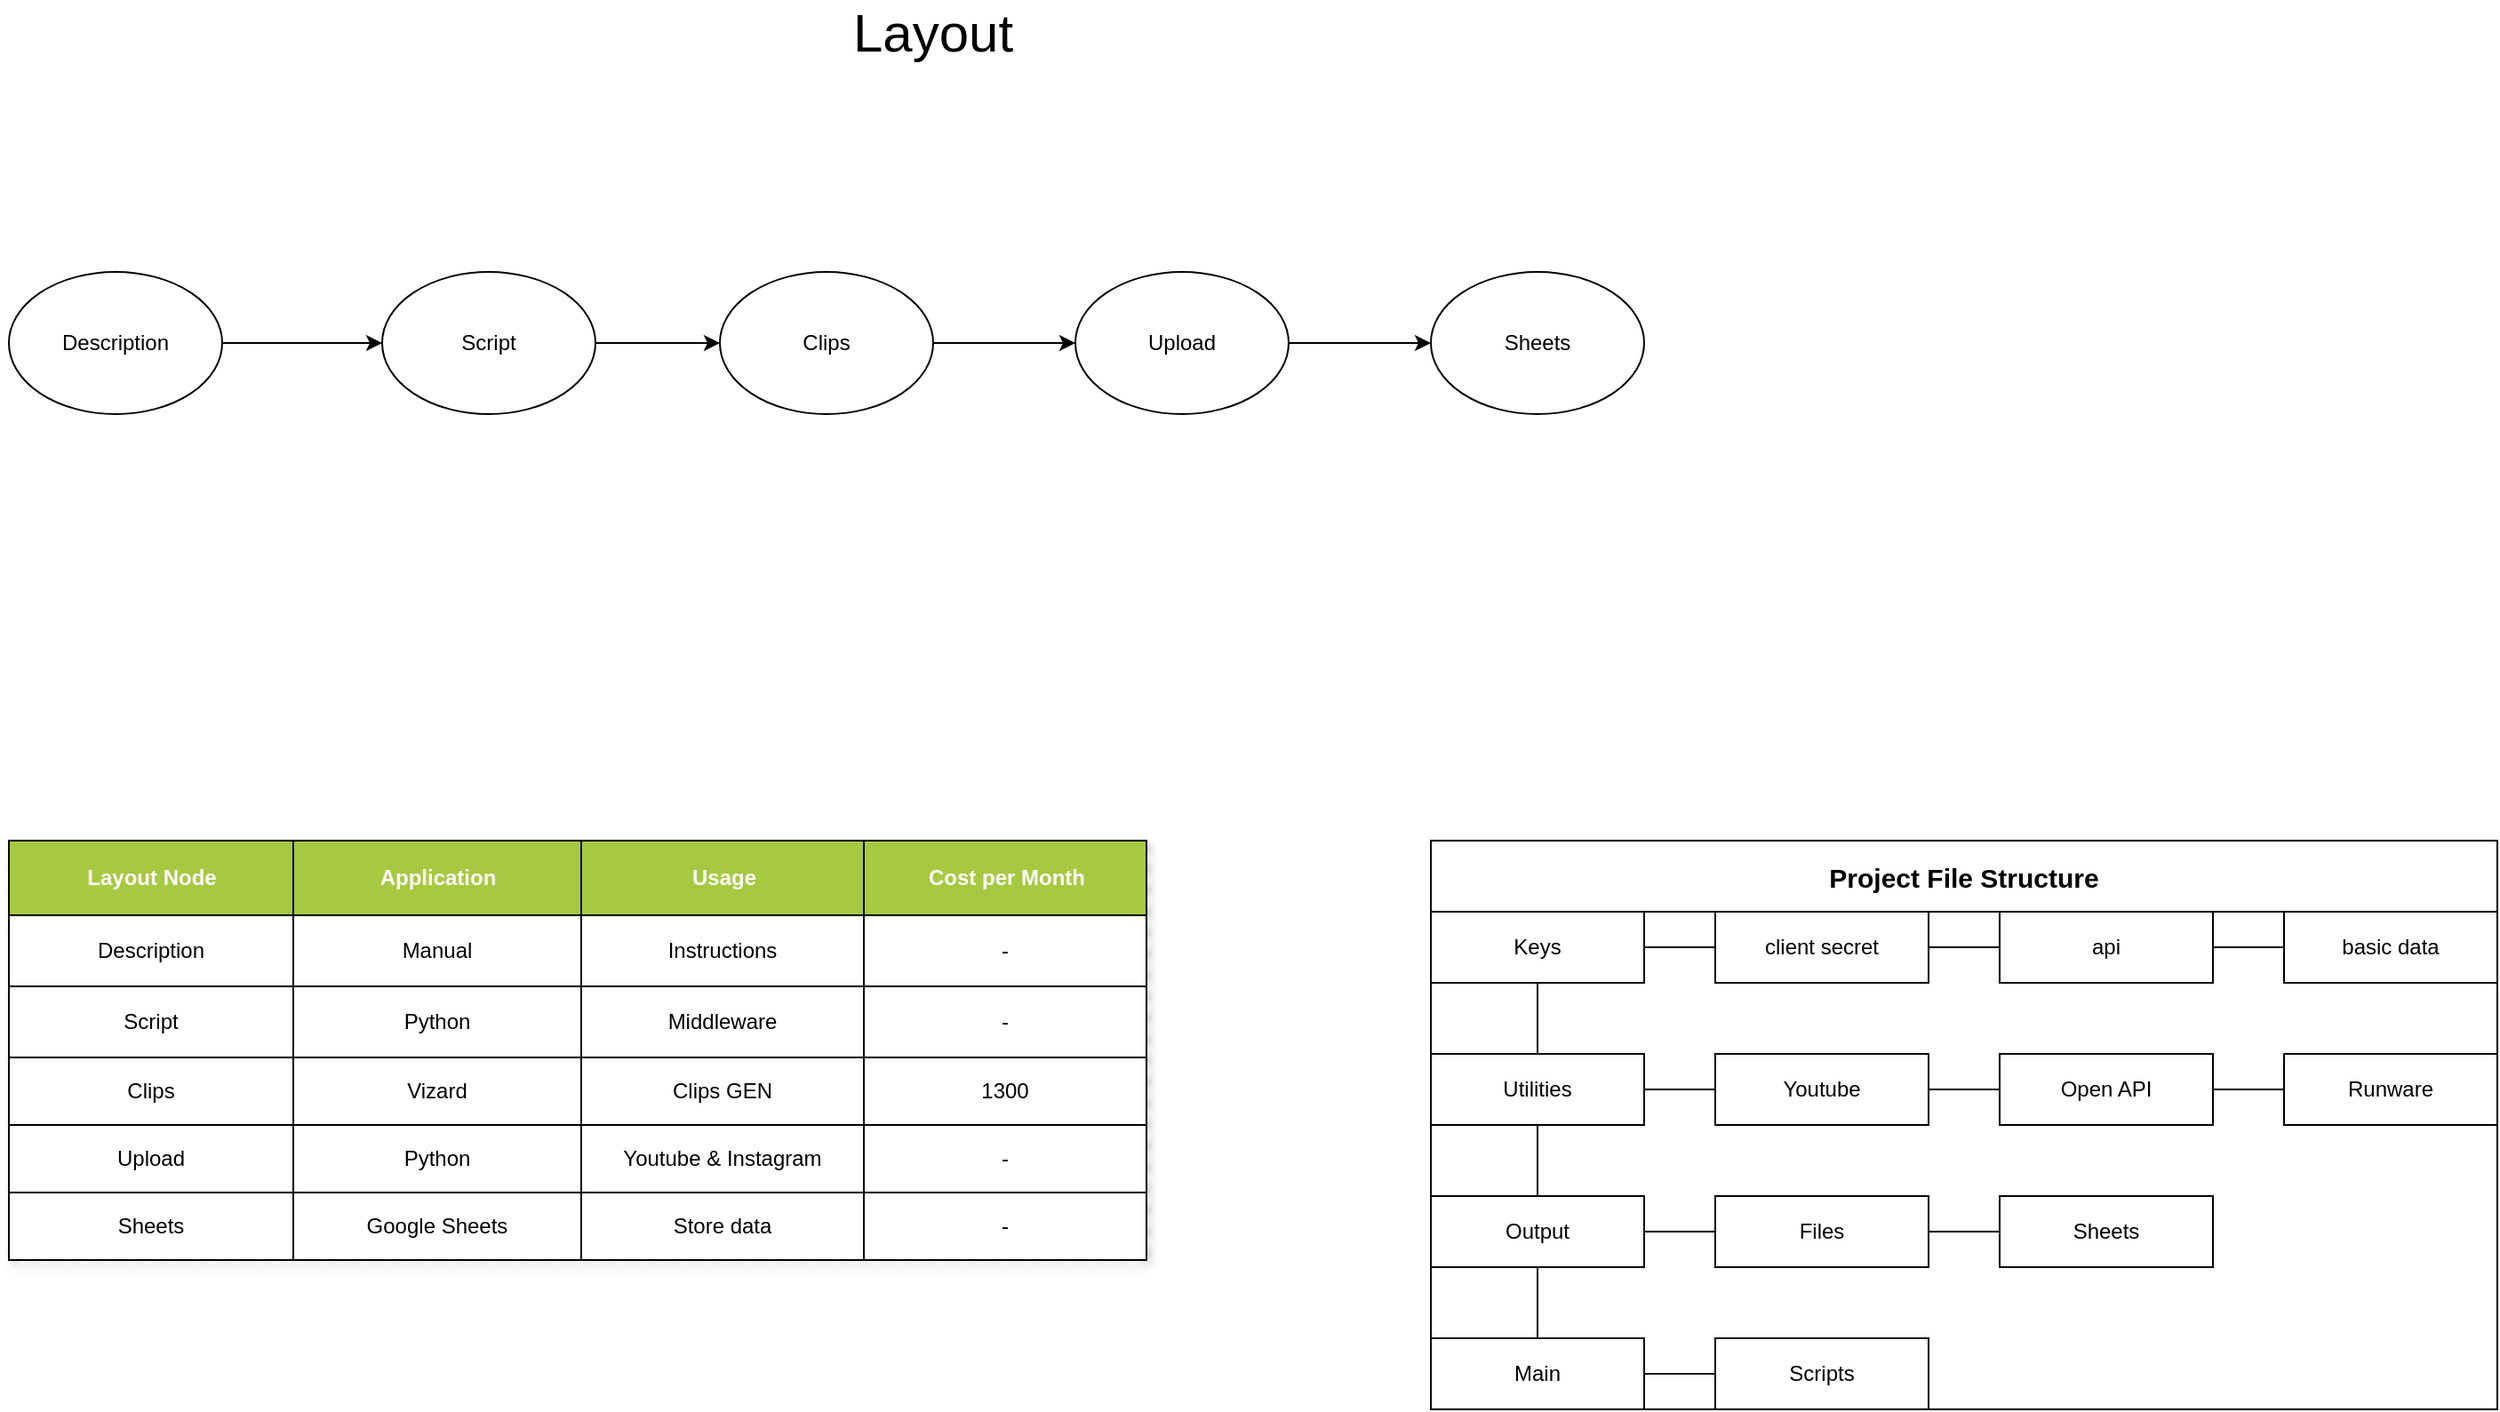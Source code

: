 <mxfile>
    <diagram id="mcu_JlfxQy7UYC2lfnmU" name="Page-1">
        <mxGraphModel dx="2279" dy="943" grid="1" gridSize="10" guides="1" tooltips="1" connect="1" arrows="1" fold="1" page="1" pageScale="1" pageWidth="850" pageHeight="1100" math="0" shadow="0">
            <root>
                <mxCell id="0"/>
                <mxCell id="1" parent="0"/>
                <mxCell id="64" value="Project File Structure" style="swimlane;startSize=40;horizontal=1;containerType=tree;fontSize=15;movable=1;resizable=1;rotatable=1;deletable=1;editable=1;locked=0;connectable=1;" parent="1" vertex="1">
                    <mxGeometry y="640" width="600" height="320" as="geometry">
                        <mxRectangle x="200" y="40" width="150" height="40" as="alternateBounds"/>
                    </mxGeometry>
                </mxCell>
                <mxCell id="66" value="Keys" style="whiteSpace=wrap;html=1;treeFolding=1;treeMoving=1;newEdgeStyle={&quot;edgeStyle&quot;:&quot;elbowEdgeStyle&quot;,&quot;startArrow&quot;:&quot;none&quot;,&quot;endArrow&quot;:&quot;none&quot;};movable=1;resizable=1;rotatable=1;deletable=1;editable=1;locked=0;connectable=1;" parent="64" vertex="1">
                    <mxGeometry y="40" width="120" height="40" as="geometry"/>
                </mxCell>
                <mxCell id="75" value="" style="edgeStyle=elbowEdgeStyle;html=1;elbow=vertical;startArrow=none;endArrow=none;movable=1;resizable=1;rotatable=1;deletable=1;editable=1;locked=0;connectable=1;" parent="64" edge="1">
                    <mxGeometry relative="1" as="geometry">
                        <mxPoint x="60" y="80" as="sourcePoint"/>
                        <mxPoint x="60" y="120" as="targetPoint"/>
                    </mxGeometry>
                </mxCell>
                <mxCell id="76" value="Utilities" style="whiteSpace=wrap;html=1;treeFolding=1;treeMoving=1;newEdgeStyle={&quot;edgeStyle&quot;:&quot;elbowEdgeStyle&quot;,&quot;startArrow&quot;:&quot;none&quot;,&quot;endArrow&quot;:&quot;none&quot;};movable=1;resizable=1;rotatable=1;deletable=1;editable=1;locked=0;connectable=1;" parent="64" vertex="1">
                    <mxGeometry y="120" width="120" height="40" as="geometry"/>
                </mxCell>
                <mxCell id="77" value="" style="edgeStyle=elbowEdgeStyle;html=1;elbow=vertical;startArrow=none;endArrow=none;movable=1;resizable=1;rotatable=1;deletable=1;editable=1;locked=0;connectable=1;" parent="64" edge="1">
                    <mxGeometry relative="1" as="geometry">
                        <mxPoint x="60" y="160" as="sourcePoint"/>
                        <mxPoint x="60" y="200" as="targetPoint"/>
                    </mxGeometry>
                </mxCell>
                <mxCell id="78" value="Output" style="whiteSpace=wrap;html=1;treeFolding=1;treeMoving=1;newEdgeStyle={&quot;edgeStyle&quot;:&quot;elbowEdgeStyle&quot;,&quot;startArrow&quot;:&quot;none&quot;,&quot;endArrow&quot;:&quot;none&quot;};movable=1;resizable=1;rotatable=1;deletable=1;editable=1;locked=0;connectable=1;" parent="64" vertex="1">
                    <mxGeometry y="200" width="120" height="40" as="geometry"/>
                </mxCell>
                <mxCell id="79" value="" style="edgeStyle=elbowEdgeStyle;html=1;elbow=vertical;startArrow=none;endArrow=none;movable=1;resizable=1;rotatable=1;deletable=1;editable=1;locked=0;connectable=1;" parent="64" edge="1">
                    <mxGeometry relative="1" as="geometry">
                        <mxPoint x="60" y="240" as="sourcePoint"/>
                        <mxPoint x="60" y="280" as="targetPoint"/>
                    </mxGeometry>
                </mxCell>
                <mxCell id="80" value="Main" style="whiteSpace=wrap;html=1;treeFolding=1;treeMoving=1;newEdgeStyle={&quot;edgeStyle&quot;:&quot;elbowEdgeStyle&quot;,&quot;startArrow&quot;:&quot;none&quot;,&quot;endArrow&quot;:&quot;none&quot;};movable=1;resizable=1;rotatable=1;deletable=1;editable=1;locked=0;connectable=1;" parent="64" vertex="1">
                    <mxGeometry y="280" width="120" height="40" as="geometry"/>
                </mxCell>
                <mxCell id="81" value="" style="edgeStyle=elbowEdgeStyle;html=1;elbow=horizontal;startArrow=none;endArrow=none;movable=1;resizable=1;rotatable=1;deletable=1;editable=1;locked=0;connectable=1;" parent="64" edge="1">
                    <mxGeometry relative="1" as="geometry">
                        <mxPoint x="120" y="60" as="sourcePoint"/>
                        <mxPoint x="160" y="60" as="targetPoint"/>
                    </mxGeometry>
                </mxCell>
                <mxCell id="82" value="client secret" style="whiteSpace=wrap;html=1;treeFolding=1;treeMoving=1;newEdgeStyle={&quot;edgeStyle&quot;:&quot;elbowEdgeStyle&quot;,&quot;startArrow&quot;:&quot;none&quot;,&quot;endArrow&quot;:&quot;none&quot;};movable=1;resizable=1;rotatable=1;deletable=1;editable=1;locked=0;connectable=1;" parent="64" vertex="1">
                    <mxGeometry x="160" y="40" width="120" height="40" as="geometry"/>
                </mxCell>
                <mxCell id="83" value="" style="edgeStyle=elbowEdgeStyle;html=1;elbow=horizontal;startArrow=none;endArrow=none;movable=1;resizable=1;rotatable=1;deletable=1;editable=1;locked=0;connectable=1;" parent="64" edge="1">
                    <mxGeometry relative="1" as="geometry">
                        <mxPoint x="280" y="60" as="sourcePoint"/>
                        <mxPoint x="320" y="60" as="targetPoint"/>
                    </mxGeometry>
                </mxCell>
                <mxCell id="84" value="api" style="whiteSpace=wrap;html=1;treeFolding=1;treeMoving=1;newEdgeStyle={&quot;edgeStyle&quot;:&quot;elbowEdgeStyle&quot;,&quot;startArrow&quot;:&quot;none&quot;,&quot;endArrow&quot;:&quot;none&quot;};movable=1;resizable=1;rotatable=1;deletable=1;editable=1;locked=0;connectable=1;" parent="64" vertex="1">
                    <mxGeometry x="320" y="40" width="120" height="40" as="geometry"/>
                </mxCell>
                <mxCell id="85" value="" style="edgeStyle=elbowEdgeStyle;html=1;elbow=horizontal;startArrow=none;endArrow=none;movable=1;resizable=1;rotatable=1;deletable=1;editable=1;locked=0;connectable=1;" parent="64" edge="1">
                    <mxGeometry relative="1" as="geometry">
                        <mxPoint x="440" y="60" as="sourcePoint"/>
                        <mxPoint x="480" y="60" as="targetPoint"/>
                    </mxGeometry>
                </mxCell>
                <mxCell id="86" value="basic data" style="whiteSpace=wrap;html=1;treeFolding=1;treeMoving=1;newEdgeStyle={&quot;edgeStyle&quot;:&quot;elbowEdgeStyle&quot;,&quot;startArrow&quot;:&quot;none&quot;,&quot;endArrow&quot;:&quot;none&quot;};movable=1;resizable=1;rotatable=1;deletable=1;editable=1;locked=0;connectable=1;" parent="64" vertex="1">
                    <mxGeometry x="480" y="40" width="120" height="40" as="geometry"/>
                </mxCell>
                <mxCell id="90" value="" style="edgeStyle=elbowEdgeStyle;html=1;elbow=vertical;startArrow=none;endArrow=none;exitX=1;exitY=0.5;exitDx=0;exitDy=0;movable=1;resizable=1;rotatable=1;deletable=1;editable=1;locked=0;connectable=1;" parent="64" target="91" edge="1">
                    <mxGeometry relative="1" as="geometry">
                        <mxPoint x="120" y="140" as="sourcePoint"/>
                    </mxGeometry>
                </mxCell>
                <mxCell id="91" value="Youtube" style="whiteSpace=wrap;html=1;treeFolding=1;treeMoving=1;newEdgeStyle={&quot;edgeStyle&quot;:&quot;elbowEdgeStyle&quot;,&quot;startArrow&quot;:&quot;none&quot;,&quot;endArrow&quot;:&quot;none&quot;};movable=1;resizable=1;rotatable=1;deletable=1;editable=1;locked=0;connectable=1;" parent="64" vertex="1">
                    <mxGeometry x="160" y="120" width="120" height="40" as="geometry"/>
                </mxCell>
                <mxCell id="92" value="" style="edgeStyle=elbowEdgeStyle;html=1;elbow=vertical;startArrow=none;endArrow=none;exitX=1;exitY=0.5;exitDx=0;exitDy=0;movable=1;resizable=1;rotatable=1;deletable=1;editable=1;locked=0;connectable=1;" parent="64" source="91" target="93" edge="1">
                    <mxGeometry relative="1" as="geometry">
                        <mxPoint x="360" y="340" as="sourcePoint"/>
                    </mxGeometry>
                </mxCell>
                <mxCell id="93" value="Open API" style="whiteSpace=wrap;html=1;treeFolding=1;treeMoving=1;newEdgeStyle={&quot;edgeStyle&quot;:&quot;elbowEdgeStyle&quot;,&quot;startArrow&quot;:&quot;none&quot;,&quot;endArrow&quot;:&quot;none&quot;};movable=1;resizable=1;rotatable=1;deletable=1;editable=1;locked=0;connectable=1;" parent="64" vertex="1">
                    <mxGeometry x="320" y="120" width="120" height="40" as="geometry"/>
                </mxCell>
                <mxCell id="94" value="" style="edgeStyle=elbowEdgeStyle;html=1;elbow=vertical;startArrow=none;endArrow=none;exitX=1;exitY=0.5;exitDx=0;exitDy=0;movable=1;resizable=1;rotatable=1;deletable=1;editable=1;locked=0;connectable=1;" parent="64" source="93" edge="1">
                    <mxGeometry relative="1" as="geometry">
                        <mxPoint x="520" y="340" as="sourcePoint"/>
                        <mxPoint x="480" y="139.857" as="targetPoint"/>
                    </mxGeometry>
                </mxCell>
                <mxCell id="95" value="Runware" style="whiteSpace=wrap;html=1;treeFolding=1;treeMoving=1;newEdgeStyle={&quot;edgeStyle&quot;:&quot;elbowEdgeStyle&quot;,&quot;startArrow&quot;:&quot;none&quot;,&quot;endArrow&quot;:&quot;none&quot;};movable=1;resizable=1;rotatable=1;deletable=1;editable=1;locked=0;connectable=1;" parent="64" vertex="1">
                    <mxGeometry x="480" y="120" width="120" height="40" as="geometry"/>
                </mxCell>
                <mxCell id="96" value="" style="edgeStyle=elbowEdgeStyle;html=1;elbow=vertical;startArrow=none;endArrow=none;exitX=1;exitY=0.5;exitDx=0;exitDy=0;movable=1;resizable=1;rotatable=1;deletable=1;editable=1;locked=0;connectable=1;" parent="64" target="97" edge="1">
                    <mxGeometry relative="1" as="geometry">
                        <mxPoint x="120" y="220" as="sourcePoint"/>
                    </mxGeometry>
                </mxCell>
                <mxCell id="97" value="Files" style="whiteSpace=wrap;html=1;treeFolding=1;treeMoving=1;newEdgeStyle={&quot;edgeStyle&quot;:&quot;elbowEdgeStyle&quot;,&quot;startArrow&quot;:&quot;none&quot;,&quot;endArrow&quot;:&quot;none&quot;};movable=1;resizable=1;rotatable=1;deletable=1;editable=1;locked=0;connectable=1;" parent="64" vertex="1">
                    <mxGeometry x="160" y="200" width="120" height="40" as="geometry"/>
                </mxCell>
                <mxCell id="98" value="" style="edgeStyle=elbowEdgeStyle;html=1;elbow=vertical;startArrow=none;endArrow=none;exitX=1;exitY=0.5;exitDx=0;exitDy=0;movable=1;resizable=1;rotatable=1;deletable=1;editable=1;locked=0;connectable=1;" parent="64" source="97" target="99" edge="1">
                    <mxGeometry relative="1" as="geometry">
                        <mxPoint x="360" y="420" as="sourcePoint"/>
                    </mxGeometry>
                </mxCell>
                <mxCell id="99" value="Sheets" style="whiteSpace=wrap;html=1;treeFolding=1;treeMoving=1;newEdgeStyle={&quot;edgeStyle&quot;:&quot;elbowEdgeStyle&quot;,&quot;startArrow&quot;:&quot;none&quot;,&quot;endArrow&quot;:&quot;none&quot;};movable=1;resizable=1;rotatable=1;deletable=1;editable=1;locked=0;connectable=1;" parent="64" vertex="1">
                    <mxGeometry x="320" y="200" width="120" height="40" as="geometry"/>
                </mxCell>
                <mxCell id="102" value="" style="edgeStyle=elbowEdgeStyle;html=1;elbow=vertical;startArrow=none;endArrow=none;exitX=1;exitY=0.5;exitDx=0;exitDy=0;movable=1;resizable=1;rotatable=1;deletable=1;editable=1;locked=0;connectable=1;" parent="64" target="103" edge="1">
                    <mxGeometry relative="1" as="geometry">
                        <mxPoint x="120" y="300" as="sourcePoint"/>
                    </mxGeometry>
                </mxCell>
                <mxCell id="103" value="Scripts" style="whiteSpace=wrap;html=1;treeFolding=1;treeMoving=1;newEdgeStyle={&quot;edgeStyle&quot;:&quot;elbowEdgeStyle&quot;,&quot;startArrow&quot;:&quot;none&quot;,&quot;endArrow&quot;:&quot;none&quot;};movable=1;resizable=1;rotatable=1;deletable=1;editable=1;locked=0;connectable=1;" parent="64" vertex="1">
                    <mxGeometry x="160" y="280" width="120" height="40" as="geometry"/>
                </mxCell>
                <mxCell id="144" value="Assets" style="childLayout=tableLayout;recursiveResize=0;shadow=1;fillStyle=dots;" parent="1" vertex="1">
                    <mxGeometry x="-800" y="640" width="640" height="236" as="geometry"/>
                </mxCell>
                <mxCell id="145" style="shape=tableRow;horizontal=0;startSize=0;swimlaneHead=0;swimlaneBody=0;top=0;left=0;bottom=0;right=0;dropTarget=0;collapsible=0;recursiveResize=0;expand=0;fontStyle=0;strokeColor=inherit;fillColor=#ffffff;" parent="144" vertex="1">
                    <mxGeometry width="640" height="42" as="geometry"/>
                </mxCell>
                <mxCell id="146" value="Layout Node" style="connectable=0;recursiveResize=0;strokeColor=inherit;fillColor=#A7C942;align=center;fontStyle=1;fontColor=#FFFFFF;html=1;" parent="145" vertex="1">
                    <mxGeometry width="160" height="42" as="geometry">
                        <mxRectangle width="160" height="42" as="alternateBounds"/>
                    </mxGeometry>
                </mxCell>
                <mxCell id="147" value="Application" style="connectable=0;recursiveResize=0;strokeColor=inherit;fillColor=#A7C942;align=center;fontStyle=1;fontColor=#FFFFFF;html=1;" parent="145" vertex="1">
                    <mxGeometry x="160" width="162" height="42" as="geometry">
                        <mxRectangle width="162" height="42" as="alternateBounds"/>
                    </mxGeometry>
                </mxCell>
                <mxCell id="148" value="Usage" style="connectable=0;recursiveResize=0;strokeColor=inherit;fillColor=#A7C942;align=center;fontStyle=1;fontColor=#FFFFFF;html=1;" parent="145" vertex="1">
                    <mxGeometry x="322" width="159" height="42" as="geometry">
                        <mxRectangle width="159" height="42" as="alternateBounds"/>
                    </mxGeometry>
                </mxCell>
                <mxCell id="229" value="Cost per Month" style="connectable=0;recursiveResize=0;strokeColor=inherit;fillColor=#A7C942;align=center;fontStyle=1;fontColor=#FFFFFF;html=1;" parent="145" vertex="1">
                    <mxGeometry x="481" width="159" height="42" as="geometry">
                        <mxRectangle width="159" height="42" as="alternateBounds"/>
                    </mxGeometry>
                </mxCell>
                <mxCell id="149" value="" style="shape=tableRow;horizontal=0;startSize=0;swimlaneHead=0;swimlaneBody=0;top=0;left=0;bottom=0;right=0;dropTarget=0;collapsible=0;recursiveResize=0;expand=0;fontStyle=0;strokeColor=inherit;fillColor=#ffffff;" parent="144" vertex="1">
                    <mxGeometry y="42" width="640" height="40" as="geometry"/>
                </mxCell>
                <mxCell id="150" value="Description" style="connectable=0;recursiveResize=0;strokeColor=inherit;fillColor=inherit;align=center;whiteSpace=wrap;html=1;" parent="149" vertex="1">
                    <mxGeometry width="160" height="40" as="geometry">
                        <mxRectangle width="160" height="40" as="alternateBounds"/>
                    </mxGeometry>
                </mxCell>
                <mxCell id="151" value="Manual" style="connectable=0;recursiveResize=0;strokeColor=inherit;fillColor=inherit;align=center;whiteSpace=wrap;html=1;" parent="149" vertex="1">
                    <mxGeometry x="160" width="162" height="40" as="geometry">
                        <mxRectangle width="162" height="40" as="alternateBounds"/>
                    </mxGeometry>
                </mxCell>
                <mxCell id="152" value="Instructions" style="connectable=0;recursiveResize=0;strokeColor=inherit;fillColor=inherit;align=center;whiteSpace=wrap;html=1;" parent="149" vertex="1">
                    <mxGeometry x="322" width="159" height="40" as="geometry">
                        <mxRectangle width="159" height="40" as="alternateBounds"/>
                    </mxGeometry>
                </mxCell>
                <mxCell id="230" value="-" style="connectable=0;recursiveResize=0;strokeColor=inherit;fillColor=inherit;align=center;whiteSpace=wrap;html=1;" parent="149" vertex="1">
                    <mxGeometry x="481" width="159" height="40" as="geometry">
                        <mxRectangle width="159" height="40" as="alternateBounds"/>
                    </mxGeometry>
                </mxCell>
                <mxCell id="166" value="" style="shape=tableRow;horizontal=0;startSize=0;swimlaneHead=0;swimlaneBody=0;top=0;left=0;bottom=0;right=0;dropTarget=0;collapsible=0;recursiveResize=0;expand=0;fontStyle=0;strokeColor=inherit;fillColor=#ffffff;" parent="144" vertex="1">
                    <mxGeometry y="82" width="640" height="40" as="geometry"/>
                </mxCell>
                <mxCell id="167" value="Script" style="connectable=0;recursiveResize=0;strokeColor=inherit;fillColor=inherit;align=center;whiteSpace=wrap;html=1;" parent="166" vertex="1">
                    <mxGeometry width="160" height="40" as="geometry">
                        <mxRectangle width="160" height="40" as="alternateBounds"/>
                    </mxGeometry>
                </mxCell>
                <mxCell id="168" value="Python" style="connectable=0;recursiveResize=0;strokeColor=inherit;fillColor=inherit;align=center;whiteSpace=wrap;html=1;" parent="166" vertex="1">
                    <mxGeometry x="160" width="162" height="40" as="geometry">
                        <mxRectangle width="162" height="40" as="alternateBounds"/>
                    </mxGeometry>
                </mxCell>
                <mxCell id="169" value="Middleware" style="connectable=0;recursiveResize=0;strokeColor=inherit;fillColor=inherit;align=center;whiteSpace=wrap;html=1;" parent="166" vertex="1">
                    <mxGeometry x="322" width="159" height="40" as="geometry">
                        <mxRectangle width="159" height="40" as="alternateBounds"/>
                    </mxGeometry>
                </mxCell>
                <mxCell id="231" value="-" style="connectable=0;recursiveResize=0;strokeColor=inherit;fillColor=inherit;align=center;whiteSpace=wrap;html=1;" parent="166" vertex="1">
                    <mxGeometry x="481" width="159" height="40" as="geometry">
                        <mxRectangle width="159" height="40" as="alternateBounds"/>
                    </mxGeometry>
                </mxCell>
                <mxCell id="153" value="" style="shape=tableRow;horizontal=0;startSize=0;swimlaneHead=0;swimlaneBody=0;top=0;left=0;bottom=0;right=0;dropTarget=0;collapsible=0;recursiveResize=0;expand=0;fontStyle=1;strokeColor=inherit;fillColor=#EAF2D3;" parent="144" vertex="1">
                    <mxGeometry y="122" width="640" height="38" as="geometry"/>
                </mxCell>
                <mxCell id="154" value="Clips" style="connectable=0;recursiveResize=0;whiteSpace=wrap;html=1;" parent="153" vertex="1">
                    <mxGeometry width="160" height="38" as="geometry">
                        <mxRectangle width="160" height="38" as="alternateBounds"/>
                    </mxGeometry>
                </mxCell>
                <mxCell id="155" value="Vizard" style="connectable=0;recursiveResize=0;whiteSpace=wrap;html=1;" parent="153" vertex="1">
                    <mxGeometry x="160" width="162" height="38" as="geometry">
                        <mxRectangle width="162" height="38" as="alternateBounds"/>
                    </mxGeometry>
                </mxCell>
                <mxCell id="156" value="Clips GEN" style="connectable=0;recursiveResize=0;whiteSpace=wrap;html=1;" parent="153" vertex="1">
                    <mxGeometry x="322" width="159" height="38" as="geometry">
                        <mxRectangle width="159" height="38" as="alternateBounds"/>
                    </mxGeometry>
                </mxCell>
                <mxCell id="232" value="1300" style="connectable=0;recursiveResize=0;whiteSpace=wrap;html=1;" parent="153" vertex="1">
                    <mxGeometry x="481" width="159" height="38" as="geometry">
                        <mxRectangle width="159" height="38" as="alternateBounds"/>
                    </mxGeometry>
                </mxCell>
                <mxCell id="207" value="" style="shape=tableRow;horizontal=0;startSize=0;swimlaneHead=0;swimlaneBody=0;top=0;left=0;bottom=0;right=0;dropTarget=0;collapsible=0;recursiveResize=0;expand=0;fontStyle=1;strokeColor=inherit;fillColor=#EAF2D3;" parent="144" vertex="1">
                    <mxGeometry y="160" width="640" height="38" as="geometry"/>
                </mxCell>
                <mxCell id="208" value="Upload" style="connectable=0;recursiveResize=0;whiteSpace=wrap;html=1;" parent="207" vertex="1">
                    <mxGeometry width="160" height="38" as="geometry">
                        <mxRectangle width="160" height="38" as="alternateBounds"/>
                    </mxGeometry>
                </mxCell>
                <mxCell id="209" value="Python" style="connectable=0;recursiveResize=0;whiteSpace=wrap;html=1;" parent="207" vertex="1">
                    <mxGeometry x="160" width="162" height="38" as="geometry">
                        <mxRectangle width="162" height="38" as="alternateBounds"/>
                    </mxGeometry>
                </mxCell>
                <mxCell id="210" value="Youtube &amp;amp; Instagram" style="connectable=0;recursiveResize=0;whiteSpace=wrap;html=1;" parent="207" vertex="1">
                    <mxGeometry x="322" width="159" height="38" as="geometry">
                        <mxRectangle width="159" height="38" as="alternateBounds"/>
                    </mxGeometry>
                </mxCell>
                <mxCell id="239" value="-" style="connectable=0;recursiveResize=0;whiteSpace=wrap;html=1;" parent="207" vertex="1">
                    <mxGeometry x="481" width="159" height="38" as="geometry">
                        <mxRectangle width="159" height="38" as="alternateBounds"/>
                    </mxGeometry>
                </mxCell>
                <mxCell id="225" value="" style="shape=tableRow;horizontal=0;startSize=0;swimlaneHead=0;swimlaneBody=0;top=0;left=0;bottom=0;right=0;dropTarget=0;collapsible=0;recursiveResize=0;expand=0;fontStyle=1;strokeColor=inherit;fillColor=#EAF2D3;" parent="144" vertex="1">
                    <mxGeometry y="198" width="640" height="38" as="geometry"/>
                </mxCell>
                <mxCell id="226" value="Sheets" style="connectable=0;recursiveResize=0;whiteSpace=wrap;html=1;" parent="225" vertex="1">
                    <mxGeometry width="160" height="38" as="geometry">
                        <mxRectangle width="160" height="38" as="alternateBounds"/>
                    </mxGeometry>
                </mxCell>
                <mxCell id="227" value="Google Sheets" style="connectable=0;recursiveResize=0;whiteSpace=wrap;html=1;" parent="225" vertex="1">
                    <mxGeometry x="160" width="162" height="38" as="geometry">
                        <mxRectangle width="162" height="38" as="alternateBounds"/>
                    </mxGeometry>
                </mxCell>
                <mxCell id="228" value="Store data" style="connectable=0;recursiveResize=0;whiteSpace=wrap;html=1;" parent="225" vertex="1">
                    <mxGeometry x="322" width="159" height="38" as="geometry">
                        <mxRectangle width="159" height="38" as="alternateBounds"/>
                    </mxGeometry>
                </mxCell>
                <mxCell id="240" value="-" style="connectable=0;recursiveResize=0;whiteSpace=wrap;html=1;" parent="225" vertex="1">
                    <mxGeometry x="481" width="159" height="38" as="geometry">
                        <mxRectangle width="159" height="38" as="alternateBounds"/>
                    </mxGeometry>
                </mxCell>
                <mxCell id="242" style="edgeStyle=none;html=1;exitX=1;exitY=0.5;exitDx=0;exitDy=0;entryX=0;entryY=0.5;entryDx=0;entryDy=0;movable=1;resizable=1;rotatable=1;deletable=1;editable=1;locked=0;connectable=1;" parent="1" source="244" target="247" edge="1">
                    <mxGeometry relative="1" as="geometry"/>
                </mxCell>
                <mxCell id="244" value="Script" style="ellipse;whiteSpace=wrap;html=1;movable=1;resizable=1;rotatable=1;deletable=1;editable=1;locked=0;connectable=1;" parent="1" vertex="1">
                    <mxGeometry x="-590" y="320" width="120" height="80" as="geometry"/>
                </mxCell>
                <mxCell id="262" style="edgeStyle=none;html=1;exitX=1;exitY=0.5;exitDx=0;exitDy=0;entryX=0;entryY=0.5;entryDx=0;entryDy=0;" edge="1" parent="1" source="247" target="255">
                    <mxGeometry relative="1" as="geometry"/>
                </mxCell>
                <mxCell id="247" value="Clips" style="ellipse;whiteSpace=wrap;html=1;movable=1;resizable=1;rotatable=1;deletable=1;editable=1;locked=0;connectable=1;" parent="1" vertex="1">
                    <mxGeometry x="-400" y="320" width="120" height="80" as="geometry"/>
                </mxCell>
                <mxCell id="254" style="edgeStyle=none;html=1;exitX=1;exitY=0.5;exitDx=0;exitDy=0;entryX=0;entryY=0.5;entryDx=0;entryDy=0;movable=1;resizable=1;rotatable=1;deletable=1;editable=1;locked=0;connectable=1;" parent="1" source="255" target="259" edge="1">
                    <mxGeometry relative="1" as="geometry"/>
                </mxCell>
                <mxCell id="255" value="Upload" style="ellipse;whiteSpace=wrap;html=1;movable=1;resizable=1;rotatable=1;deletable=1;editable=1;locked=0;connectable=1;" parent="1" vertex="1">
                    <mxGeometry x="-200" y="320" width="120" height="80" as="geometry"/>
                </mxCell>
                <mxCell id="258" value="&lt;font style=&quot;font-size: 30px;&quot;&gt;Layout&lt;/font&gt;" style="text;html=1;align=center;verticalAlign=middle;whiteSpace=wrap;rounded=0;movable=1;resizable=1;rotatable=1;deletable=1;editable=1;locked=0;connectable=1;" parent="1" vertex="1">
                    <mxGeometry x="-310" y="170" width="60" height="30" as="geometry"/>
                </mxCell>
                <mxCell id="259" value="Sheets" style="ellipse;whiteSpace=wrap;html=1;movable=1;resizable=1;rotatable=1;deletable=1;editable=1;locked=0;connectable=1;" parent="1" vertex="1">
                    <mxGeometry y="320" width="120" height="80" as="geometry"/>
                </mxCell>
                <mxCell id="260" style="edgeStyle=none;html=1;exitX=1;exitY=0.5;exitDx=0;exitDy=0;entryX=0;entryY=0.5;entryDx=0;entryDy=0;" parent="1" source="261" target="244" edge="1">
                    <mxGeometry relative="1" as="geometry"/>
                </mxCell>
                <mxCell id="261" value="Description" style="ellipse;whiteSpace=wrap;html=1;" parent="1" vertex="1">
                    <mxGeometry x="-800" y="320" width="120" height="80" as="geometry"/>
                </mxCell>
            </root>
        </mxGraphModel>
    </diagram>
</mxfile>